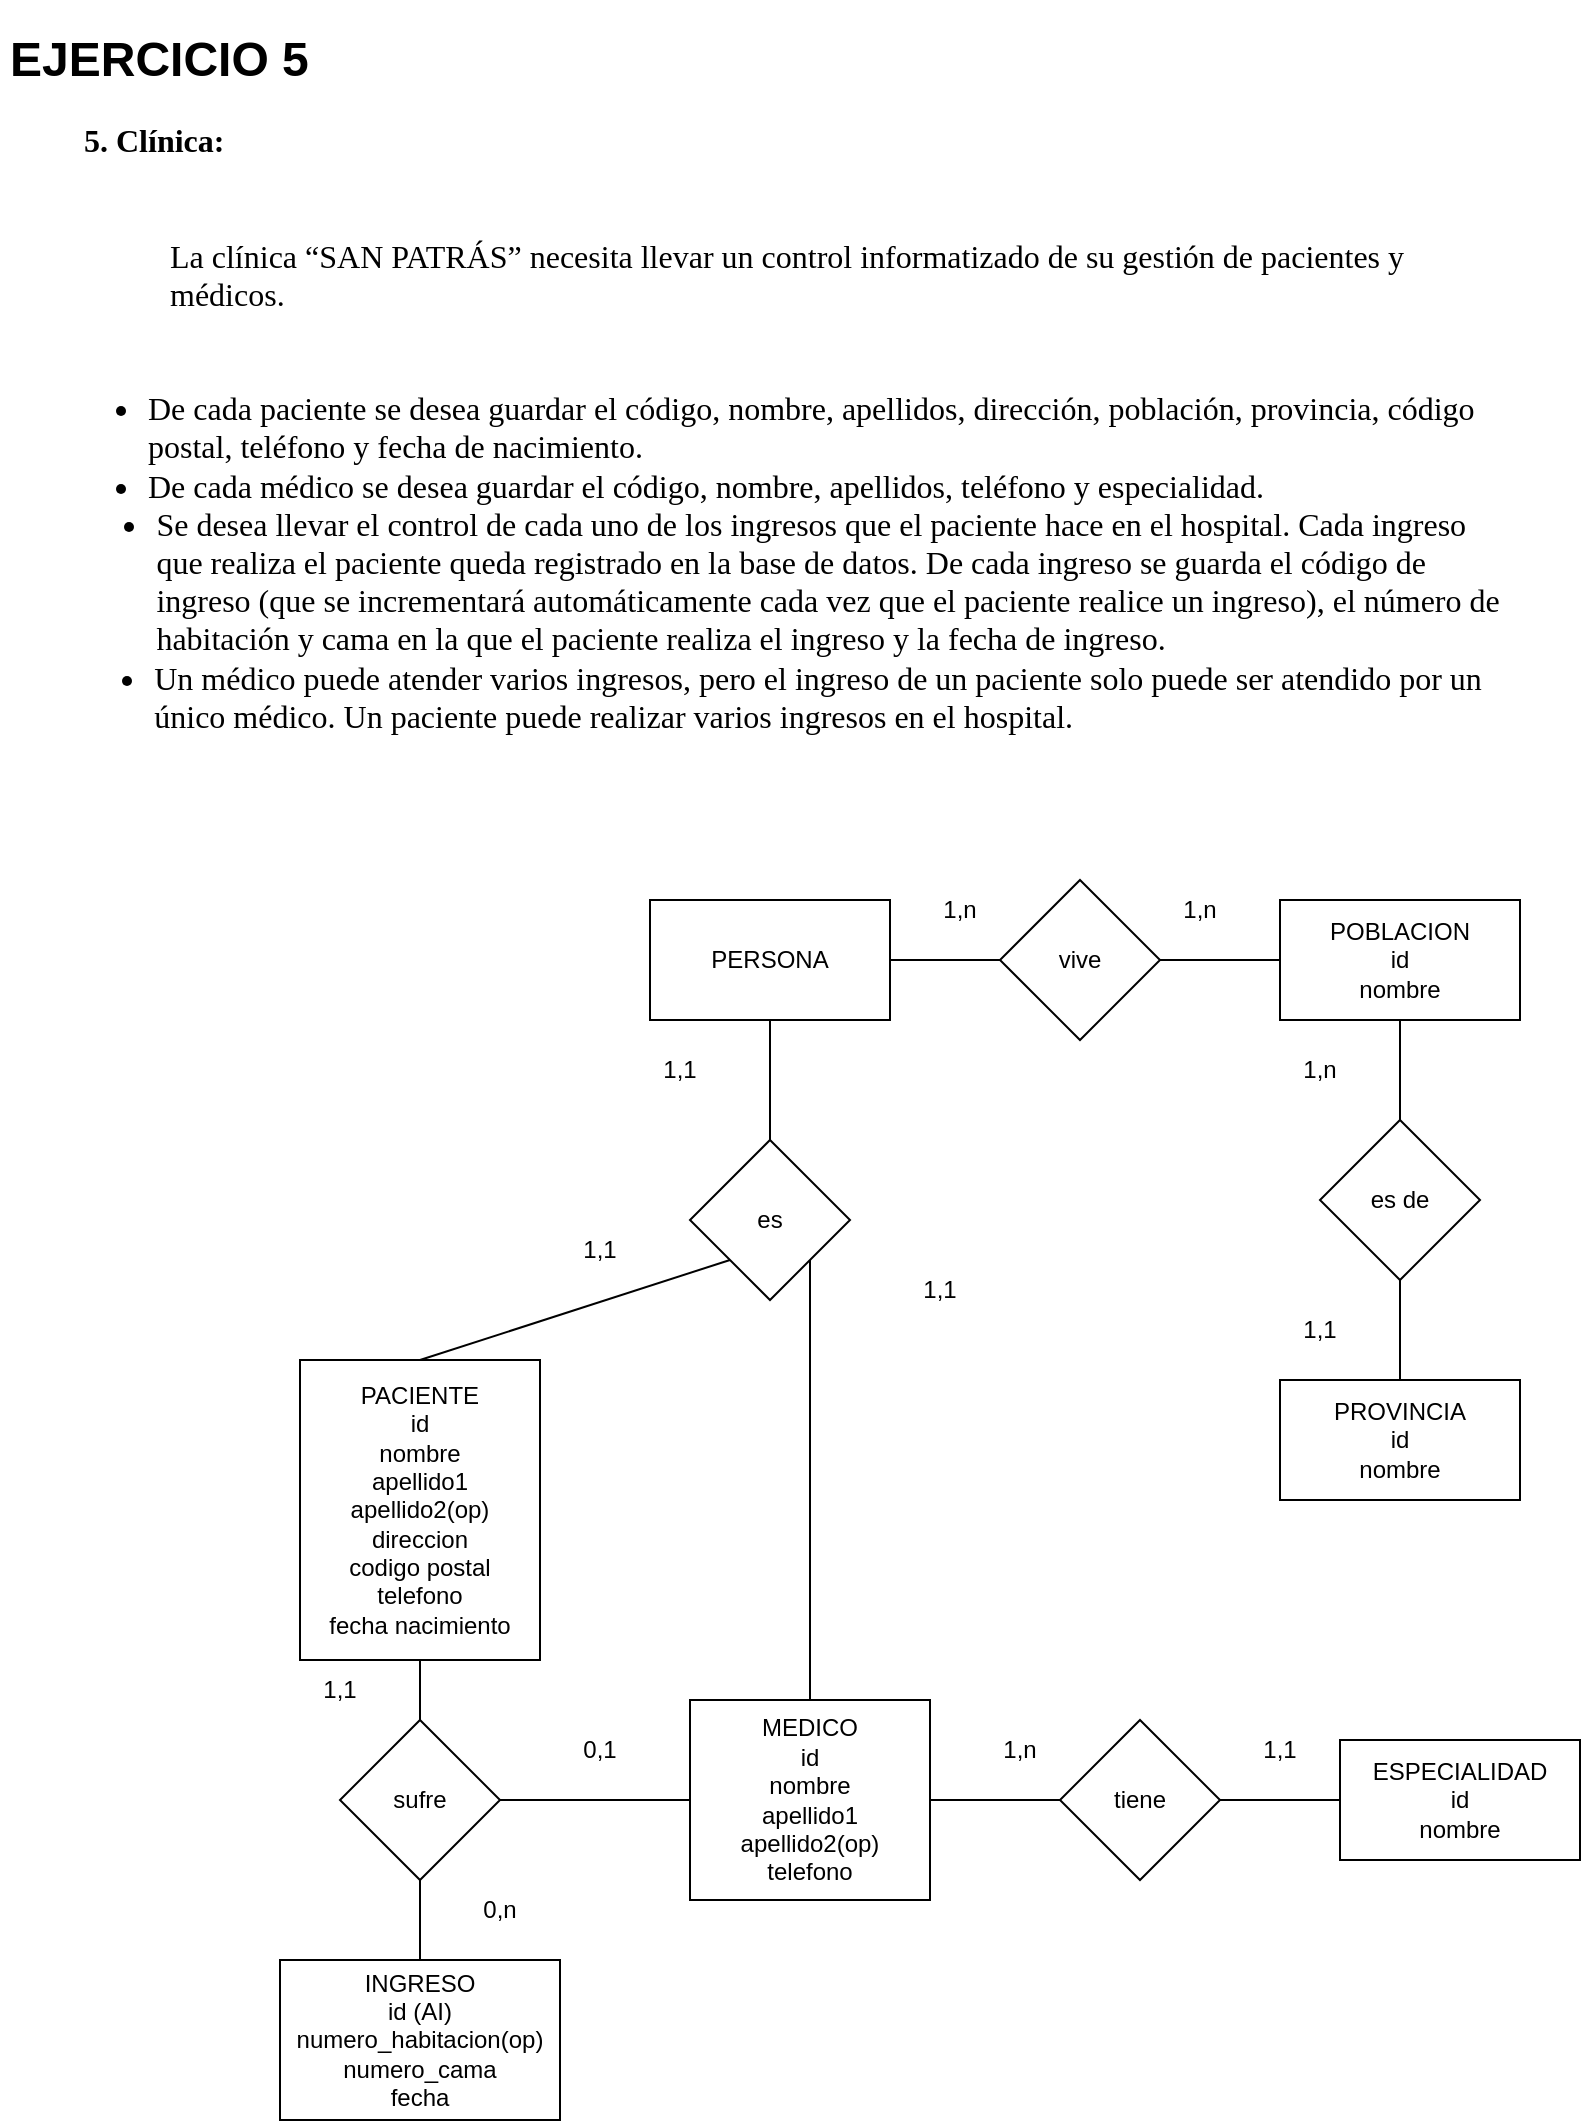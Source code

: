 <mxfile version="20.3.0" type="device"><diagram id="R2lEEEUBdFMjLlhIrx00" name="Page-1"><mxGraphModel dx="702" dy="849" grid="1" gridSize="10" guides="1" tooltips="1" connect="1" arrows="1" fold="1" page="1" pageScale="1" pageWidth="850" pageHeight="1100" math="0" shadow="0" extFonts="Permanent Marker^https://fonts.googleapis.com/css?family=Permanent+Marker"><root><mxCell id="0"/><mxCell id="1" parent="0"/><mxCell id="lZ0-YVW2KyVHtH0Qb0OE-1" value="&lt;h1&gt;EJERCICIO 5&lt;/h1&gt;&lt;ol start=&quot;5&quot; style=&quot;margin-top:0;margin-bottom:0;padding-inline-start:48px;&quot;&gt;&lt;li aria-level=&quot;1&quot; style=&quot;list-style-type: decimal; font-size: 12pt; font-family: &amp;quot;Liberation Serif&amp;quot;; color: rgb(0, 0, 0); background-color: transparent; font-weight: 700; font-style: normal; font-variant: normal; text-decoration: none; vertical-align: baseline; margin-left: 3.75pt;&quot; dir=&quot;ltr&quot;&gt;&lt;p role=&quot;presentation&quot; style=&quot;line-height:1.2;margin-top:0pt;margin-bottom:0pt;&quot; dir=&quot;ltr&quot;&gt;&lt;span style=&quot;font-size: 12pt; font-family: &amp;quot;Liberation Serif&amp;quot;; color: rgb(0, 0, 0); background-color: transparent; font-weight: 700; font-style: normal; font-variant: normal; text-decoration: none; vertical-align: baseline;&quot;&gt;Clínica:&lt;/span&gt;&lt;/p&gt;&lt;/li&gt;&lt;/ol&gt;&lt;p&gt;&lt;b id=&quot;docs-internal-guid-9de6b6b4-7fff-16f0-b6f1-da58b24ccd32&quot; style=&quot;font-weight:normal;&quot;&gt;&lt;br&gt;&lt;/b&gt;&lt;/p&gt;&lt;p style=&quot;line-height:1.2;margin-left: 60pt;margin-top:0pt;margin-bottom:0pt;&quot; dir=&quot;ltr&quot;&gt;&lt;span style=&quot;font-size: 12pt; font-family: &amp;quot;Liberation Serif&amp;quot;; color: rgb(0, 0, 0); background-color: transparent; font-weight: 400; font-style: normal; font-variant: normal; text-decoration: none; vertical-align: baseline;&quot;&gt;La clínica “SAN PATRÁS” necesita llevar un control informatizado de su gestión de pacientes y médicos.&amp;nbsp;&lt;/span&gt;&lt;/p&gt;&lt;p&gt;&lt;br&gt;&lt;/p&gt;&lt;ul style=&quot;margin-top:0;margin-bottom:0;padding-inline-start:48px;&quot;&gt;&lt;li aria-level=&quot;1&quot; style=&quot;list-style-type: disc; font-size: 12pt; font-family: &amp;quot;Liberation Serif&amp;quot;; color: rgb(0, 0, 0); background-color: transparent; font-weight: 400; font-style: normal; font-variant: normal; text-decoration: none; vertical-align: baseline; margin-left: 15.75pt;&quot; dir=&quot;ltr&quot;&gt;&lt;p role=&quot;presentation&quot; style=&quot;line-height:1.2;margin-top:0pt;margin-bottom:0pt;&quot; dir=&quot;ltr&quot;&gt;&lt;span style=&quot;font-size: 12pt; font-family: &amp;quot;Liberation Serif&amp;quot;; color: rgb(0, 0, 0); background-color: transparent; font-weight: 400; font-style: normal; font-variant: normal; text-decoration: none; vertical-align: baseline;&quot;&gt;De cada paciente se desea guardar el código, nombre, apellidos, dirección, población, provincia, código postal, teléfono y fecha de nacimiento.&lt;/span&gt;&lt;/p&gt;&lt;/li&gt;&lt;li aria-level=&quot;1&quot; style=&quot;list-style-type: disc; font-size: 12pt; font-family: &amp;quot;Liberation Serif&amp;quot;; color: rgb(0, 0, 0); background-color: transparent; font-weight: 400; font-style: normal; font-variant: normal; text-decoration: none; vertical-align: baseline; margin-left: 15.75pt;&quot; dir=&quot;ltr&quot;&gt;&lt;p role=&quot;presentation&quot; style=&quot;line-height:1.2;margin-top:0pt;margin-bottom:0pt;&quot; dir=&quot;ltr&quot;&gt;&lt;span style=&quot;font-size: 12pt; font-family: &amp;quot;Liberation Serif&amp;quot;; color: rgb(0, 0, 0); background-color: transparent; font-weight: 400; font-style: normal; font-variant: normal; text-decoration: none; vertical-align: baseline;&quot;&gt;De cada médico se desea guardar el código, nombre, apellidos, teléfono y especialidad.&amp;nbsp;&lt;/span&gt;&lt;/p&gt;&lt;/li&gt;&lt;li aria-level=&quot;1&quot; style=&quot;list-style-type: disc; font-size: 12pt; font-family: &amp;quot;Liberation Serif&amp;quot;; color: rgb(0, 0, 0); background-color: transparent; font-weight: 400; font-style: normal; font-variant: normal; text-decoration: none; vertical-align: baseline; margin-left: 18.9pt;&quot; dir=&quot;ltr&quot;&gt;&lt;p role=&quot;presentation&quot; style=&quot;line-height:1.2;margin-top:0pt;margin-bottom:0pt;&quot; dir=&quot;ltr&quot;&gt;&lt;span style=&quot;font-size: 12pt; font-family: &amp;quot;Liberation Serif&amp;quot;; color: rgb(0, 0, 0); background-color: transparent; font-weight: 400; font-style: normal; font-variant: normal; text-decoration: none; vertical-align: baseline;&quot;&gt;Se desea llevar el control de cada uno de los ingresos que el paciente hace en el hospital. Cada ingreso que realiza el paciente queda registrado en la base de datos. De cada ingreso se guarda el código de ingreso (que se incrementará automáticamente cada vez que el paciente realice un ingreso), el número de habitación y cama en la que el paciente realiza el ingreso y la fecha de ingreso.&amp;nbsp;&lt;/span&gt;&lt;/p&gt;&lt;/li&gt;&lt;li aria-level=&quot;1&quot; style=&quot;list-style-type: disc; font-size: 12pt; font-family: &amp;quot;Liberation Serif&amp;quot;; color: rgb(0, 0, 0); background-color: transparent; font-weight: 400; font-style: normal; font-variant: normal; text-decoration: none; vertical-align: baseline; margin-left: 18.1pt;&quot; dir=&quot;ltr&quot;&gt;&lt;p role=&quot;presentation&quot; style=&quot;line-height:1.2;margin-top:0pt;margin-bottom:0pt;&quot; dir=&quot;ltr&quot;&gt;&lt;span style=&quot;font-size: 12pt; font-family: &amp;quot;Liberation Serif&amp;quot;; color: rgb(0, 0, 0); background-color: transparent; font-weight: 400; font-style: normal; font-variant: normal; text-decoration: none; vertical-align: baseline;&quot;&gt;Un médico puede atender varios ingresos, pero el ingreso de un paciente solo puede ser atendido por un único médico. Un paciente puede realizar varios ingresos en el hospital.&amp;nbsp;&lt;/span&gt;&lt;/p&gt;&lt;/li&gt;&lt;/ul&gt;" style="text;html=1;strokeColor=none;fillColor=none;spacing=5;spacingTop=-20;whiteSpace=wrap;overflow=hidden;rounded=0;" parent="1" vertex="1"><mxGeometry x="40" y="40" width="760" height="400" as="geometry"/></mxCell><mxCell id="lZ0-YVW2KyVHtH0Qb0OE-2" value="PERSONA" style="rounded=0;whiteSpace=wrap;html=1;" parent="1" vertex="1"><mxGeometry x="365" y="480" width="120" height="60" as="geometry"/></mxCell><mxCell id="lZ0-YVW2KyVHtH0Qb0OE-3" value="PACIENTE&lt;br&gt;id&lt;br&gt;nombre&lt;br&gt;apellido1&lt;br&gt;apellido2(op)&lt;br&gt;direccion&lt;br&gt;codigo postal&lt;br&gt;telefono&lt;br&gt;fecha nacimiento" style="rounded=0;whiteSpace=wrap;html=1;" parent="1" vertex="1"><mxGeometry x="190" y="710" width="120" height="150" as="geometry"/></mxCell><mxCell id="lZ0-YVW2KyVHtH0Qb0OE-4" value="MEDICO&lt;br&gt;id&lt;br&gt;nombre&lt;br&gt;apellido1&lt;br&gt;apellido2(op)&lt;br&gt;telefono" style="rounded=0;whiteSpace=wrap;html=1;" parent="1" vertex="1"><mxGeometry x="385" y="880" width="120" height="100" as="geometry"/></mxCell><mxCell id="lZ0-YVW2KyVHtH0Qb0OE-7" value="" style="endArrow=none;html=1;rounded=0;entryX=0.5;entryY=0;entryDx=0;entryDy=0;exitX=1;exitY=1;exitDx=0;exitDy=0;" parent="1" source="lZ0-YVW2KyVHtH0Qb0OE-9" target="lZ0-YVW2KyVHtH0Qb0OE-4" edge="1"><mxGeometry width="50" height="50" relative="1" as="geometry"><mxPoint x="740" y="575" as="sourcePoint"/><mxPoint x="750" y="385" as="targetPoint"/></mxGeometry></mxCell><mxCell id="lZ0-YVW2KyVHtH0Qb0OE-8" value="" style="endArrow=none;html=1;rounded=0;entryX=0.5;entryY=0;entryDx=0;entryDy=0;exitX=0;exitY=1;exitDx=0;exitDy=0;" parent="1" source="lZ0-YVW2KyVHtH0Qb0OE-9" target="lZ0-YVW2KyVHtH0Qb0OE-3" edge="1"><mxGeometry width="50" height="50" relative="1" as="geometry"><mxPoint x="210" y="580" as="sourcePoint"/><mxPoint x="530" y="630" as="targetPoint"/></mxGeometry></mxCell><mxCell id="lZ0-YVW2KyVHtH0Qb0OE-9" value="es" style="rhombus;whiteSpace=wrap;html=1;" parent="1" vertex="1"><mxGeometry x="385" y="600" width="80" height="80" as="geometry"/></mxCell><mxCell id="lZ0-YVW2KyVHtH0Qb0OE-11" value="" style="endArrow=none;html=1;rounded=0;exitX=0.5;exitY=0;exitDx=0;exitDy=0;entryX=0.5;entryY=1;entryDx=0;entryDy=0;" parent="1" source="lZ0-YVW2KyVHtH0Qb0OE-9" target="lZ0-YVW2KyVHtH0Qb0OE-2" edge="1"><mxGeometry width="50" height="50" relative="1" as="geometry"><mxPoint x="560" y="470" as="sourcePoint"/><mxPoint x="610" y="420" as="targetPoint"/></mxGeometry></mxCell><mxCell id="lZ0-YVW2KyVHtH0Qb0OE-13" value="1,1" style="text;html=1;strokeColor=none;fillColor=none;align=center;verticalAlign=middle;whiteSpace=wrap;rounded=0;" parent="1" vertex="1"><mxGeometry x="310" y="640" width="60" height="30" as="geometry"/></mxCell><mxCell id="lZ0-YVW2KyVHtH0Qb0OE-14" value="1,1" style="text;html=1;strokeColor=none;fillColor=none;align=center;verticalAlign=middle;whiteSpace=wrap;rounded=0;" parent="1" vertex="1"><mxGeometry x="480" y="660" width="60" height="30" as="geometry"/></mxCell><mxCell id="lZ0-YVW2KyVHtH0Qb0OE-15" value="1,1" style="text;html=1;strokeColor=none;fillColor=none;align=center;verticalAlign=middle;whiteSpace=wrap;rounded=0;" parent="1" vertex="1"><mxGeometry x="350" y="550" width="60" height="30" as="geometry"/></mxCell><mxCell id="lZ0-YVW2KyVHtH0Qb0OE-16" value="POBLACION&lt;br&gt;id&lt;br&gt;nombre" style="rounded=0;whiteSpace=wrap;html=1;" parent="1" vertex="1"><mxGeometry x="680" y="480" width="120" height="60" as="geometry"/></mxCell><mxCell id="lZ0-YVW2KyVHtH0Qb0OE-17" value="PROVINCIA&lt;br&gt;id&lt;br&gt;nombre" style="rounded=0;whiteSpace=wrap;html=1;" parent="1" vertex="1"><mxGeometry x="680" y="720" width="120" height="60" as="geometry"/></mxCell><mxCell id="lZ0-YVW2KyVHtH0Qb0OE-18" value="ESPECIALIDAD&lt;br&gt;id&lt;br&gt;nombre" style="rounded=0;whiteSpace=wrap;html=1;" parent="1" vertex="1"><mxGeometry x="710" y="900" width="120" height="60" as="geometry"/></mxCell><mxCell id="lZ0-YVW2KyVHtH0Qb0OE-19" value="1,n" style="text;html=1;strokeColor=none;fillColor=none;align=center;verticalAlign=middle;whiteSpace=wrap;rounded=0;" parent="1" vertex="1"><mxGeometry x="610" y="470" width="60" height="30" as="geometry"/></mxCell><mxCell id="lZ0-YVW2KyVHtH0Qb0OE-20" value="1,n" style="text;html=1;strokeColor=none;fillColor=none;align=center;verticalAlign=middle;whiteSpace=wrap;rounded=0;" parent="1" vertex="1"><mxGeometry x="490" y="470" width="60" height="30" as="geometry"/></mxCell><mxCell id="lZ0-YVW2KyVHtH0Qb0OE-21" value="" style="endArrow=none;html=1;rounded=0;entryX=0;entryY=0.5;entryDx=0;entryDy=0;exitX=1;exitY=0.5;exitDx=0;exitDy=0;startArrow=none;" parent="1" source="lZ0-YVW2KyVHtH0Qb0OE-22" target="lZ0-YVW2KyVHtH0Qb0OE-16" edge="1"><mxGeometry width="50" height="50" relative="1" as="geometry"><mxPoint x="560" y="700" as="sourcePoint"/><mxPoint x="610" y="650" as="targetPoint"/></mxGeometry></mxCell><mxCell id="lZ0-YVW2KyVHtH0Qb0OE-22" value="vive" style="rhombus;whiteSpace=wrap;html=1;" parent="1" vertex="1"><mxGeometry x="540" y="470" width="80" height="80" as="geometry"/></mxCell><mxCell id="lZ0-YVW2KyVHtH0Qb0OE-23" value="" style="endArrow=none;html=1;rounded=0;entryX=0;entryY=0.5;entryDx=0;entryDy=0;exitX=1;exitY=0.5;exitDx=0;exitDy=0;" parent="1" source="lZ0-YVW2KyVHtH0Qb0OE-2" target="lZ0-YVW2KyVHtH0Qb0OE-22" edge="1"><mxGeometry width="50" height="50" relative="1" as="geometry"><mxPoint x="485" y="510" as="sourcePoint"/><mxPoint x="680" y="510" as="targetPoint"/></mxGeometry></mxCell><mxCell id="lZ0-YVW2KyVHtH0Qb0OE-24" value="" style="endArrow=none;html=1;rounded=0;entryX=0.5;entryY=1;entryDx=0;entryDy=0;exitX=0.5;exitY=0;exitDx=0;exitDy=0;startArrow=none;" parent="1" source="lZ0-YVW2KyVHtH0Qb0OE-25" target="lZ0-YVW2KyVHtH0Qb0OE-16" edge="1"><mxGeometry width="50" height="50" relative="1" as="geometry"><mxPoint x="560" y="490" as="sourcePoint"/><mxPoint x="610" y="440" as="targetPoint"/></mxGeometry></mxCell><mxCell id="lZ0-YVW2KyVHtH0Qb0OE-25" value="es de" style="rhombus;whiteSpace=wrap;html=1;" parent="1" vertex="1"><mxGeometry x="700" y="590" width="80" height="80" as="geometry"/></mxCell><mxCell id="lZ0-YVW2KyVHtH0Qb0OE-26" value="" style="endArrow=none;html=1;rounded=0;entryX=0.5;entryY=1;entryDx=0;entryDy=0;exitX=0.5;exitY=0;exitDx=0;exitDy=0;" parent="1" source="lZ0-YVW2KyVHtH0Qb0OE-17" target="lZ0-YVW2KyVHtH0Qb0OE-25" edge="1"><mxGeometry width="50" height="50" relative="1" as="geometry"><mxPoint x="740" y="720" as="sourcePoint"/><mxPoint x="740" y="540" as="targetPoint"/></mxGeometry></mxCell><mxCell id="lZ0-YVW2KyVHtH0Qb0OE-27" value="1,1" style="text;html=1;strokeColor=none;fillColor=none;align=center;verticalAlign=middle;whiteSpace=wrap;rounded=0;" parent="1" vertex="1"><mxGeometry x="670" y="680" width="60" height="30" as="geometry"/></mxCell><mxCell id="lZ0-YVW2KyVHtH0Qb0OE-28" value="1,n" style="text;html=1;strokeColor=none;fillColor=none;align=center;verticalAlign=middle;whiteSpace=wrap;rounded=0;" parent="1" vertex="1"><mxGeometry x="670" y="550" width="60" height="30" as="geometry"/></mxCell><mxCell id="lZ0-YVW2KyVHtH0Qb0OE-29" value="INGRESO&lt;br&gt;id (AI)&lt;br&gt;numero_habitacion(op)&lt;br&gt;numero_cama&lt;br&gt;fecha" style="rounded=0;whiteSpace=wrap;html=1;" parent="1" vertex="1"><mxGeometry x="180" y="1010" width="140" height="80" as="geometry"/></mxCell><mxCell id="lZ0-YVW2KyVHtH0Qb0OE-30" value="" style="endArrow=none;html=1;rounded=0;exitX=0.5;exitY=0;exitDx=0;exitDy=0;entryX=0.5;entryY=1;entryDx=0;entryDy=0;startArrow=none;" parent="1" source="lZ0-YVW2KyVHtH0Qb0OE-31" target="lZ0-YVW2KyVHtH0Qb0OE-3" edge="1"><mxGeometry width="50" height="50" relative="1" as="geometry"><mxPoint x="560" y="700" as="sourcePoint"/><mxPoint x="610" y="650" as="targetPoint"/></mxGeometry></mxCell><mxCell id="lZ0-YVW2KyVHtH0Qb0OE-31" value="sufre" style="rhombus;whiteSpace=wrap;html=1;" parent="1" vertex="1"><mxGeometry x="210" y="890" width="80" height="80" as="geometry"/></mxCell><mxCell id="lZ0-YVW2KyVHtH0Qb0OE-32" value="" style="endArrow=none;html=1;rounded=0;exitX=0.5;exitY=0;exitDx=0;exitDy=0;entryX=0.5;entryY=1;entryDx=0;entryDy=0;" parent="1" source="lZ0-YVW2KyVHtH0Qb0OE-29" target="lZ0-YVW2KyVHtH0Qb0OE-31" edge="1"><mxGeometry width="50" height="50" relative="1" as="geometry"><mxPoint x="340" y="1030" as="sourcePoint"/><mxPoint x="340" y="870" as="targetPoint"/></mxGeometry></mxCell><mxCell id="Y8OzC1_1ne9JdcaQZVnH-2" value="" style="endArrow=none;html=1;rounded=0;entryX=1;entryY=0.5;entryDx=0;entryDy=0;exitX=0;exitY=0.5;exitDx=0;exitDy=0;startArrow=none;" edge="1" parent="1" source="Y8OzC1_1ne9JdcaQZVnH-1" target="lZ0-YVW2KyVHtH0Qb0OE-4"><mxGeometry width="50" height="50" relative="1" as="geometry"><mxPoint x="550" y="860" as="sourcePoint"/><mxPoint x="650" y="820" as="targetPoint"/></mxGeometry></mxCell><mxCell id="Y8OzC1_1ne9JdcaQZVnH-1" value="tiene" style="rhombus;whiteSpace=wrap;html=1;" vertex="1" parent="1"><mxGeometry x="570" y="890" width="80" height="80" as="geometry"/></mxCell><mxCell id="Y8OzC1_1ne9JdcaQZVnH-3" value="" style="endArrow=none;html=1;rounded=0;entryX=1;entryY=0.5;entryDx=0;entryDy=0;exitX=0;exitY=0.5;exitDx=0;exitDy=0;" edge="1" parent="1" source="lZ0-YVW2KyVHtH0Qb0OE-18" target="Y8OzC1_1ne9JdcaQZVnH-1"><mxGeometry width="50" height="50" relative="1" as="geometry"><mxPoint x="810" y="980" as="sourcePoint"/><mxPoint x="650" y="820" as="targetPoint"/></mxGeometry></mxCell><mxCell id="Y8OzC1_1ne9JdcaQZVnH-4" value="1,1" style="text;html=1;strokeColor=none;fillColor=none;align=center;verticalAlign=middle;whiteSpace=wrap;rounded=0;" vertex="1" parent="1"><mxGeometry x="650" y="890" width="60" height="30" as="geometry"/></mxCell><mxCell id="Y8OzC1_1ne9JdcaQZVnH-5" value="1,n" style="text;html=1;strokeColor=none;fillColor=none;align=center;verticalAlign=middle;whiteSpace=wrap;rounded=0;" vertex="1" parent="1"><mxGeometry x="520" y="890" width="60" height="30" as="geometry"/></mxCell><mxCell id="Y8OzC1_1ne9JdcaQZVnH-6" value="0,n" style="text;html=1;strokeColor=none;fillColor=none;align=center;verticalAlign=middle;whiteSpace=wrap;rounded=0;" vertex="1" parent="1"><mxGeometry x="260" y="970" width="60" height="30" as="geometry"/></mxCell><mxCell id="Y8OzC1_1ne9JdcaQZVnH-7" value="1,1" style="text;html=1;strokeColor=none;fillColor=none;align=center;verticalAlign=middle;whiteSpace=wrap;rounded=0;" vertex="1" parent="1"><mxGeometry x="180" y="860" width="60" height="30" as="geometry"/></mxCell><mxCell id="Y8OzC1_1ne9JdcaQZVnH-13" value="" style="endArrow=none;html=1;rounded=0;exitX=1;exitY=0.5;exitDx=0;exitDy=0;entryX=0;entryY=0.5;entryDx=0;entryDy=0;" edge="1" parent="1" source="lZ0-YVW2KyVHtH0Qb0OE-31" target="lZ0-YVW2KyVHtH0Qb0OE-4"><mxGeometry width="50" height="50" relative="1" as="geometry"><mxPoint x="400" y="800" as="sourcePoint"/><mxPoint x="450" y="750" as="targetPoint"/></mxGeometry></mxCell><mxCell id="Y8OzC1_1ne9JdcaQZVnH-14" value="0,1" style="text;html=1;strokeColor=none;fillColor=none;align=center;verticalAlign=middle;whiteSpace=wrap;rounded=0;" vertex="1" parent="1"><mxGeometry x="310" y="890" width="60" height="30" as="geometry"/></mxCell></root></mxGraphModel></diagram></mxfile>